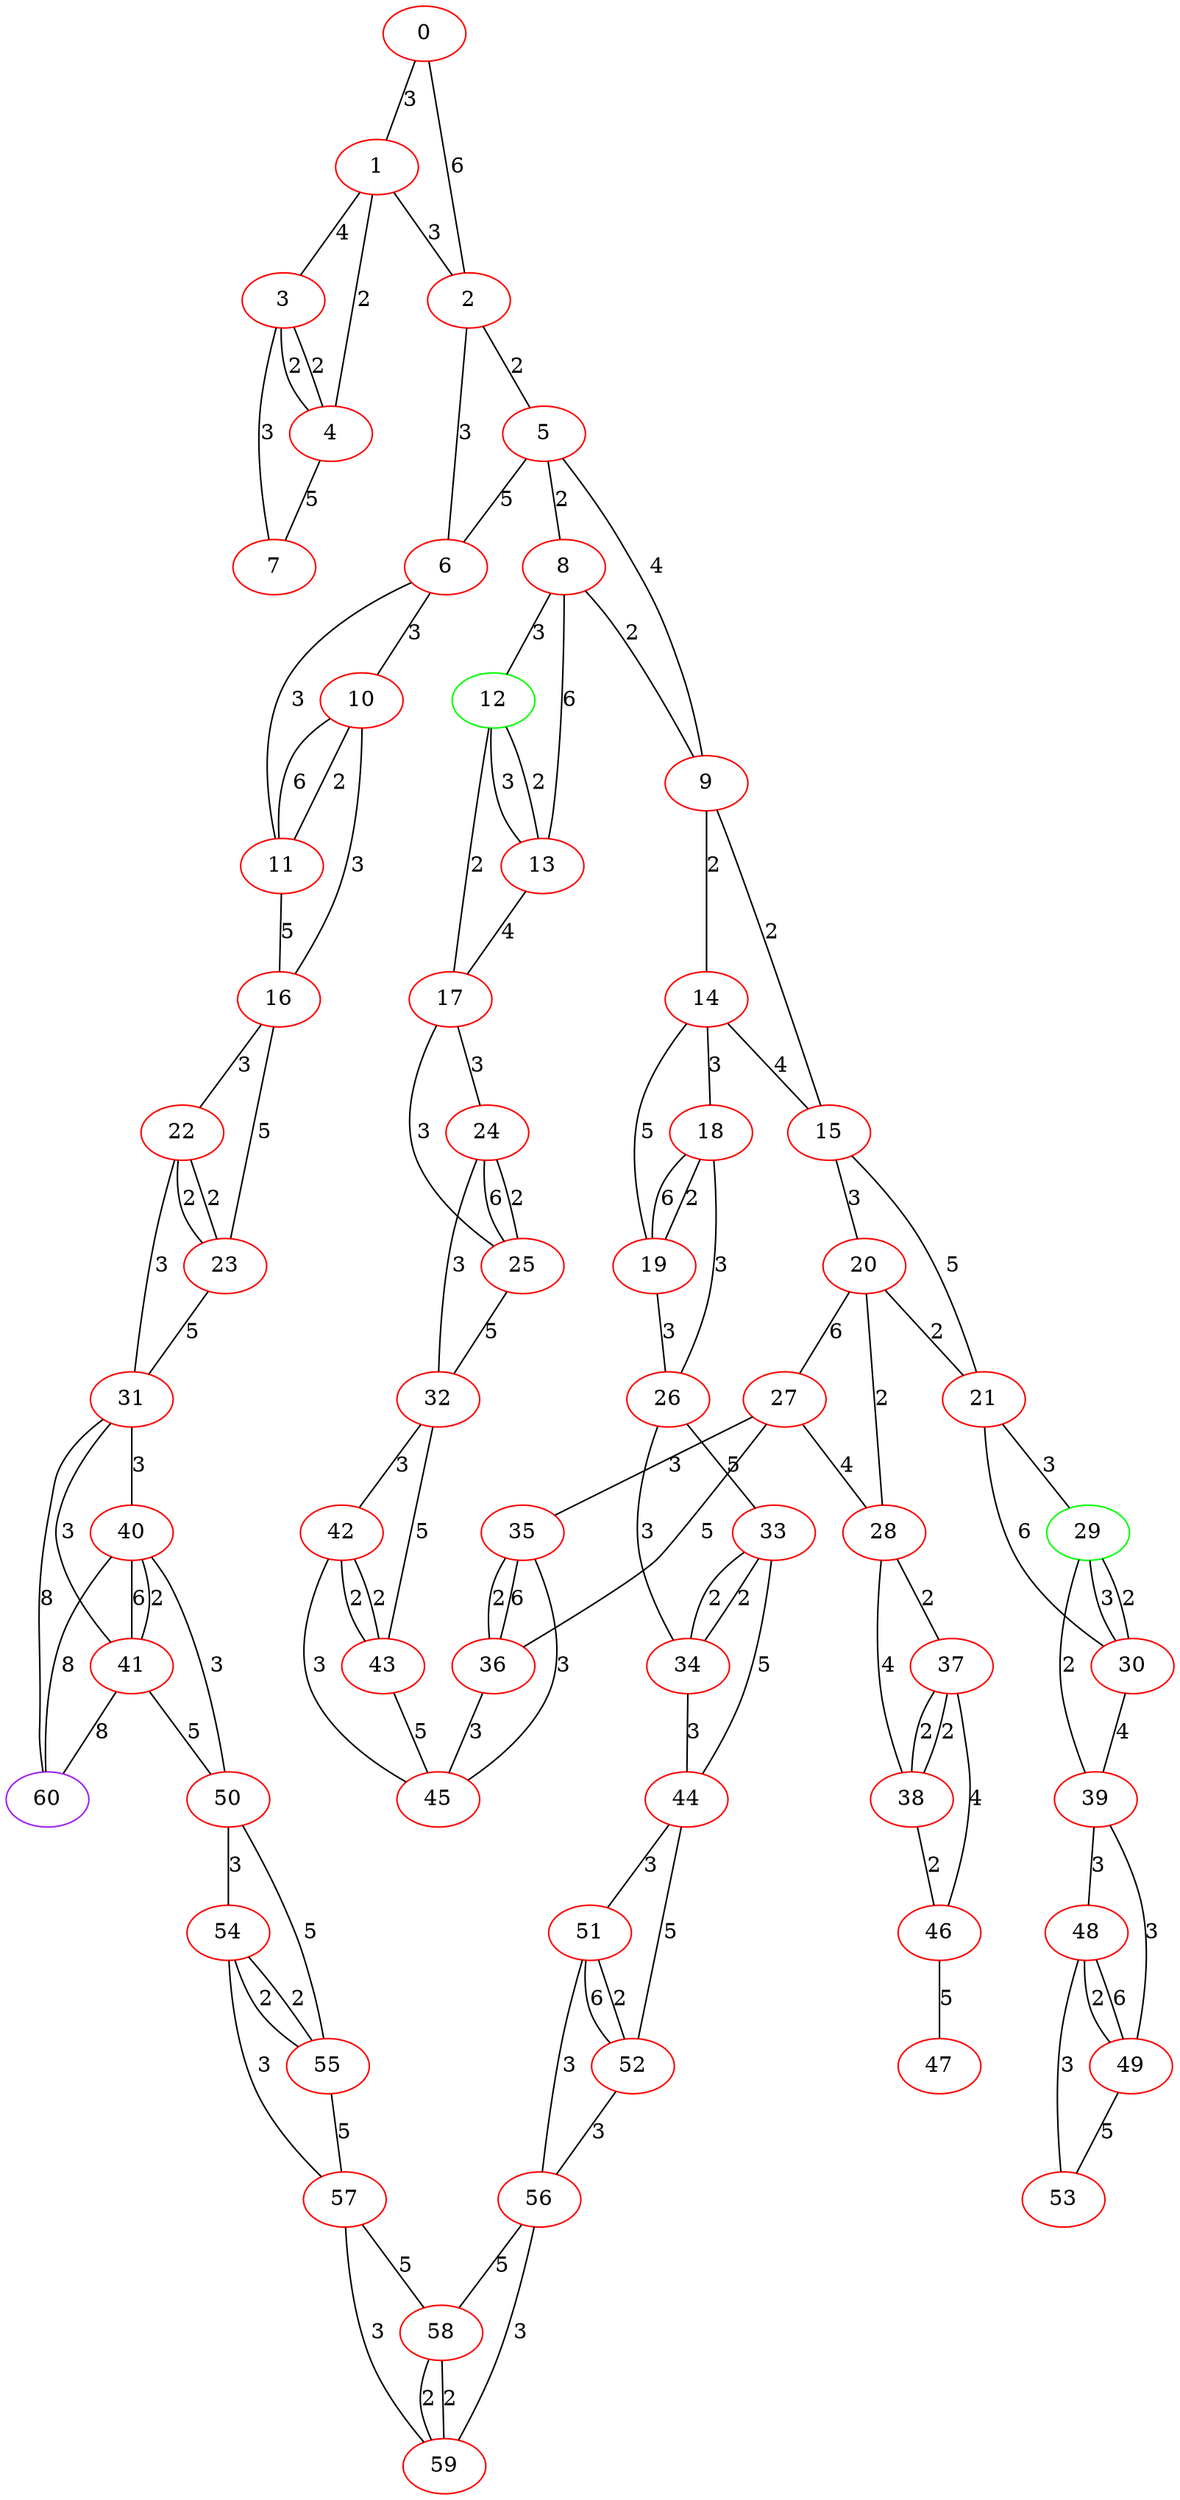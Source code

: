graph "" {
0 [color=red, weight=1];
1 [color=red, weight=1];
2 [color=red, weight=1];
3 [color=red, weight=1];
4 [color=red, weight=1];
5 [color=red, weight=1];
6 [color=red, weight=1];
7 [color=red, weight=1];
8 [color=red, weight=1];
9 [color=red, weight=1];
10 [color=red, weight=1];
11 [color=red, weight=1];
12 [color=green, weight=2];
13 [color=red, weight=1];
14 [color=red, weight=1];
15 [color=red, weight=1];
16 [color=red, weight=1];
17 [color=red, weight=1];
18 [color=red, weight=1];
19 [color=red, weight=1];
20 [color=red, weight=1];
21 [color=red, weight=1];
22 [color=red, weight=1];
23 [color=red, weight=1];
24 [color=red, weight=1];
25 [color=red, weight=1];
26 [color=red, weight=1];
27 [color=red, weight=1];
28 [color=red, weight=1];
29 [color=green, weight=2];
30 [color=red, weight=1];
31 [color=red, weight=1];
32 [color=red, weight=1];
33 [color=red, weight=1];
34 [color=red, weight=1];
35 [color=red, weight=1];
36 [color=red, weight=1];
37 [color=red, weight=1];
38 [color=red, weight=1];
39 [color=red, weight=1];
40 [color=red, weight=1];
41 [color=red, weight=1];
42 [color=red, weight=1];
43 [color=red, weight=1];
44 [color=red, weight=1];
45 [color=red, weight=1];
46 [color=red, weight=1];
47 [color=red, weight=1];
48 [color=red, weight=1];
49 [color=red, weight=1];
50 [color=red, weight=1];
51 [color=red, weight=1];
52 [color=red, weight=1];
53 [color=red, weight=1];
54 [color=red, weight=1];
55 [color=red, weight=1];
56 [color=red, weight=1];
57 [color=red, weight=1];
58 [color=red, weight=1];
59 [color=red, weight=1];
60 [color=purple, weight=4];
0 -- 1  [key=0, label=3];
0 -- 2  [key=0, label=6];
1 -- 2  [key=0, label=3];
1 -- 3  [key=0, label=4];
1 -- 4  [key=0, label=2];
2 -- 5  [key=0, label=2];
2 -- 6  [key=0, label=3];
3 -- 4  [key=0, label=2];
3 -- 4  [key=1, label=2];
3 -- 7  [key=0, label=3];
4 -- 7  [key=0, label=5];
5 -- 8  [key=0, label=2];
5 -- 9  [key=0, label=4];
5 -- 6  [key=0, label=5];
6 -- 10  [key=0, label=3];
6 -- 11  [key=0, label=3];
8 -- 9  [key=0, label=2];
8 -- 12  [key=0, label=3];
8 -- 13  [key=0, label=6];
9 -- 14  [key=0, label=2];
9 -- 15  [key=0, label=2];
10 -- 16  [key=0, label=3];
10 -- 11  [key=0, label=6];
10 -- 11  [key=1, label=2];
11 -- 16  [key=0, label=5];
12 -- 17  [key=0, label=2];
12 -- 13  [key=0, label=2];
12 -- 13  [key=1, label=3];
13 -- 17  [key=0, label=4];
14 -- 18  [key=0, label=3];
14 -- 19  [key=0, label=5];
14 -- 15  [key=0, label=4];
15 -- 20  [key=0, label=3];
15 -- 21  [key=0, label=5];
16 -- 22  [key=0, label=3];
16 -- 23  [key=0, label=5];
17 -- 24  [key=0, label=3];
17 -- 25  [key=0, label=3];
18 -- 26  [key=0, label=3];
18 -- 19  [key=0, label=2];
18 -- 19  [key=1, label=6];
19 -- 26  [key=0, label=3];
20 -- 27  [key=0, label=6];
20 -- 28  [key=0, label=2];
20 -- 21  [key=0, label=2];
21 -- 29  [key=0, label=3];
21 -- 30  [key=0, label=6];
22 -- 31  [key=0, label=3];
22 -- 23  [key=0, label=2];
22 -- 23  [key=1, label=2];
23 -- 31  [key=0, label=5];
24 -- 32  [key=0, label=3];
24 -- 25  [key=0, label=2];
24 -- 25  [key=1, label=6];
25 -- 32  [key=0, label=5];
26 -- 33  [key=0, label=5];
26 -- 34  [key=0, label=3];
27 -- 28  [key=0, label=4];
27 -- 35  [key=0, label=3];
27 -- 36  [key=0, label=5];
28 -- 37  [key=0, label=2];
28 -- 38  [key=0, label=4];
29 -- 30  [key=0, label=3];
29 -- 30  [key=1, label=2];
29 -- 39  [key=0, label=2];
30 -- 39  [key=0, label=4];
31 -- 40  [key=0, label=3];
31 -- 41  [key=0, label=3];
31 -- 60  [key=0, label=8];
32 -- 42  [key=0, label=3];
32 -- 43  [key=0, label=5];
33 -- 34  [key=0, label=2];
33 -- 34  [key=1, label=2];
33 -- 44  [key=0, label=5];
34 -- 44  [key=0, label=3];
35 -- 36  [key=0, label=2];
35 -- 36  [key=1, label=6];
35 -- 45  [key=0, label=3];
36 -- 45  [key=0, label=3];
37 -- 46  [key=0, label=4];
37 -- 38  [key=0, label=2];
37 -- 38  [key=1, label=2];
38 -- 46  [key=0, label=2];
39 -- 48  [key=0, label=3];
39 -- 49  [key=0, label=3];
40 -- 41  [key=0, label=2];
40 -- 41  [key=1, label=6];
40 -- 50  [key=0, label=3];
40 -- 60  [key=0, label=8];
41 -- 50  [key=0, label=5];
41 -- 60  [key=0, label=8];
42 -- 43  [key=0, label=2];
42 -- 43  [key=1, label=2];
42 -- 45  [key=0, label=3];
43 -- 45  [key=0, label=5];
44 -- 51  [key=0, label=3];
44 -- 52  [key=0, label=5];
46 -- 47  [key=0, label=5];
48 -- 49  [key=0, label=2];
48 -- 49  [key=1, label=6];
48 -- 53  [key=0, label=3];
49 -- 53  [key=0, label=5];
50 -- 54  [key=0, label=3];
50 -- 55  [key=0, label=5];
51 -- 56  [key=0, label=3];
51 -- 52  [key=0, label=2];
51 -- 52  [key=1, label=6];
52 -- 56  [key=0, label=3];
54 -- 57  [key=0, label=3];
54 -- 55  [key=0, label=2];
54 -- 55  [key=1, label=2];
55 -- 57  [key=0, label=5];
56 -- 58  [key=0, label=5];
56 -- 59  [key=0, label=3];
57 -- 58  [key=0, label=5];
57 -- 59  [key=0, label=3];
58 -- 59  [key=0, label=2];
58 -- 59  [key=1, label=2];
}
